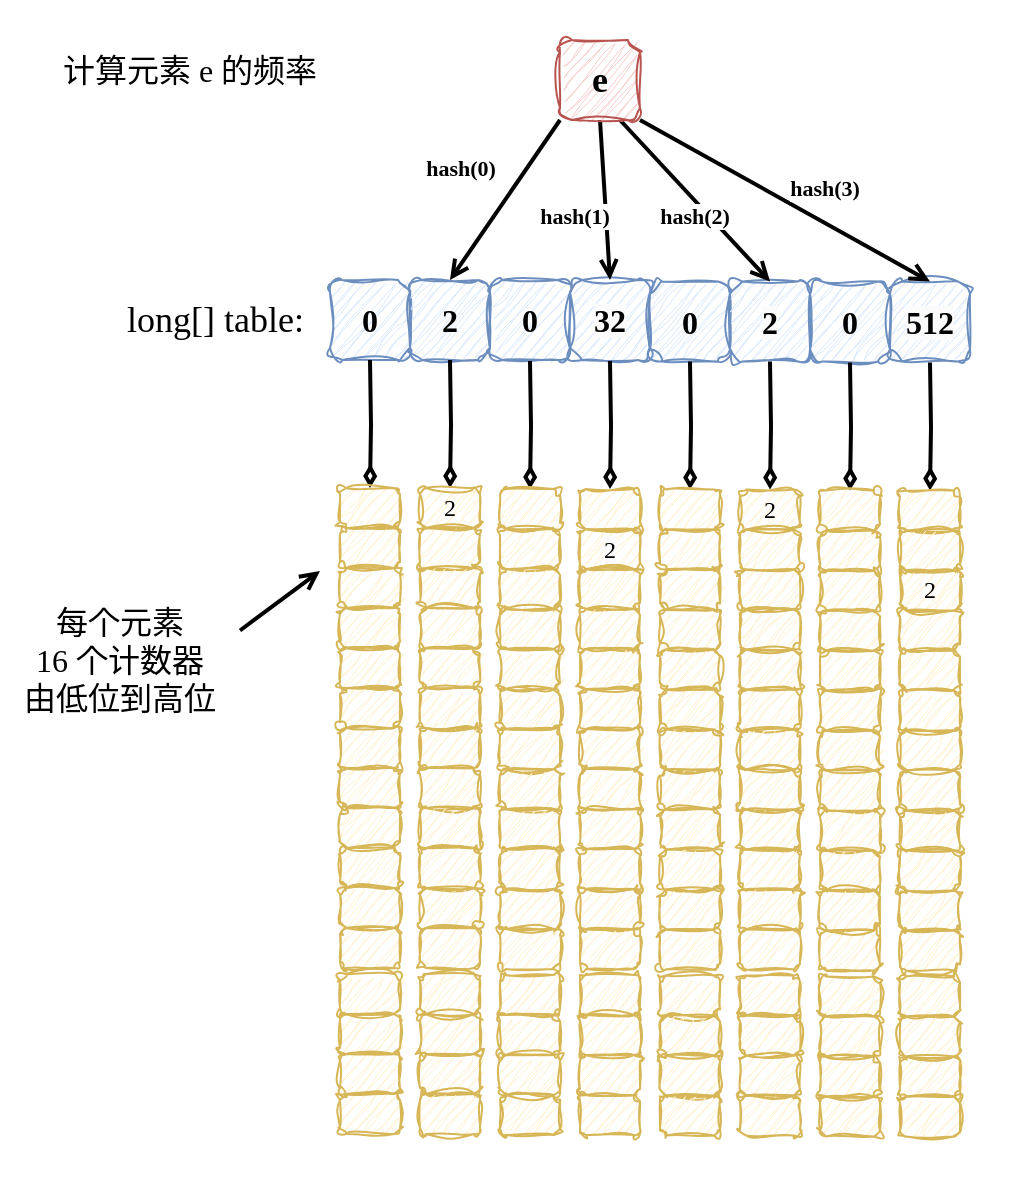 <mxfile version="25.0.2">
  <diagram name="第 1 页" id="IvqHyeAGdd7Yr8hoWfXT">
    <mxGraphModel dx="1434" dy="854" grid="1" gridSize="10" guides="1" tooltips="1" connect="1" arrows="1" fold="1" page="1" pageScale="1" pageWidth="1169" pageHeight="827" math="0" shadow="0">
      <root>
        <mxCell id="0" />
        <mxCell id="1" parent="0" />
        <mxCell id="Biw7-eiPxBGhHiRIIHcr-265" value="" style="rounded=0;whiteSpace=wrap;html=1;strokeColor=none;fontFamily=Helvetica;fontSize=11;fontColor=default;labelBackgroundColor=default;" parent="1" vertex="1">
          <mxGeometry x="220" y="110" width="510" height="590" as="geometry" />
        </mxCell>
        <mxCell id="Biw7-eiPxBGhHiRIIHcr-21" value="&lt;font style=&quot;font-size: 16px;&quot; face=&quot;Comic Sans MS&quot;&gt;&lt;b&gt;0&lt;/b&gt;&lt;/font&gt;" style="rounded=1;whiteSpace=wrap;html=1;fillColor=#dae8fc;strokeColor=#6c8ebf;sketch=1;curveFitting=1;jiggle=2;" parent="1" vertex="1">
          <mxGeometry x="385" y="250" width="40" height="40" as="geometry" />
        </mxCell>
        <mxCell id="Biw7-eiPxBGhHiRIIHcr-30" value="&lt;b style=&quot;font-family: &amp;quot;Comic Sans MS&amp;quot;; font-size: 16px;&quot;&gt;2&lt;/b&gt;" style="rounded=1;whiteSpace=wrap;html=1;fillColor=#dae8fc;strokeColor=#6c8ebf;sketch=1;curveFitting=1;jiggle=2;" parent="1" vertex="1">
          <mxGeometry x="425" y="250" width="40" height="40" as="geometry" />
        </mxCell>
        <mxCell id="Biw7-eiPxBGhHiRIIHcr-31" value="&lt;b style=&quot;forced-color-adjust: none; color: rgb(0, 0, 0); font-style: normal; font-variant-ligatures: normal; font-variant-caps: normal; letter-spacing: normal; orphans: 2; text-align: center; text-indent: 0px; text-transform: none; widows: 2; word-spacing: 0px; -webkit-text-stroke-width: 0px; white-space: normal; background-color: rgb(251, 251, 251); text-decoration-thickness: initial; text-decoration-style: initial; text-decoration-color: initial; font-family: &amp;quot;Comic Sans MS&amp;quot;; font-size: 16px;&quot;&gt;32&lt;/b&gt;" style="rounded=1;whiteSpace=wrap;html=1;fillColor=#dae8fc;strokeColor=#6c8ebf;sketch=1;curveFitting=1;jiggle=2;" parent="1" vertex="1">
          <mxGeometry x="505" y="250" width="40" height="40" as="geometry" />
        </mxCell>
        <mxCell id="Biw7-eiPxBGhHiRIIHcr-32" value="&lt;b style=&quot;font-family: &amp;quot;Comic Sans MS&amp;quot;; font-size: 16px;&quot;&gt;0&lt;/b&gt;" style="rounded=1;whiteSpace=wrap;html=1;fillColor=#dae8fc;strokeColor=#6c8ebf;sketch=1;curveFitting=1;jiggle=2;" parent="1" vertex="1">
          <mxGeometry x="465" y="250" width="40" height="40" as="geometry" />
        </mxCell>
        <mxCell id="Biw7-eiPxBGhHiRIIHcr-37" style="edgeStyle=orthogonalEdgeStyle;shape=connector;rounded=0;orthogonalLoop=1;jettySize=auto;html=1;exitX=0.5;exitY=1;exitDx=0;exitDy=0;strokeColor=default;strokeWidth=2;align=center;verticalAlign=middle;fontFamily=Helvetica;fontSize=11;fontColor=default;labelBackgroundColor=default;endArrow=diamondThin;endFill=0;" parent="1" target="Biw7-eiPxBGhHiRIIHcr-38" edge="1">
          <mxGeometry relative="1" as="geometry">
            <mxPoint x="405" y="290" as="sourcePoint" />
          </mxGeometry>
        </mxCell>
        <mxCell id="Biw7-eiPxBGhHiRIIHcr-38" value="" style="rounded=1;whiteSpace=wrap;html=1;fillColor=#fff2cc;strokeColor=#d6b656;sketch=1;curveFitting=1;jiggle=2;" parent="1" vertex="1">
          <mxGeometry x="390" y="354" width="30" height="20" as="geometry" />
        </mxCell>
        <mxCell id="Biw7-eiPxBGhHiRIIHcr-39" value="" style="rounded=1;whiteSpace=wrap;html=1;fillColor=#fff2cc;strokeColor=#d6b656;sketch=1;curveFitting=1;jiggle=2;" parent="1" vertex="1">
          <mxGeometry x="390" y="374" width="30" height="20" as="geometry" />
        </mxCell>
        <mxCell id="Biw7-eiPxBGhHiRIIHcr-40" value="" style="rounded=1;whiteSpace=wrap;html=1;fillColor=#fff2cc;strokeColor=#d6b656;sketch=1;curveFitting=1;jiggle=2;" parent="1" vertex="1">
          <mxGeometry x="390" y="394" width="30" height="20" as="geometry" />
        </mxCell>
        <mxCell id="Biw7-eiPxBGhHiRIIHcr-41" value="" style="rounded=1;whiteSpace=wrap;html=1;fillColor=#fff2cc;strokeColor=#d6b656;sketch=1;curveFitting=1;jiggle=2;" parent="1" vertex="1">
          <mxGeometry x="390" y="414" width="30" height="20" as="geometry" />
        </mxCell>
        <mxCell id="Biw7-eiPxBGhHiRIIHcr-42" value="" style="rounded=1;whiteSpace=wrap;html=1;fillColor=#fff2cc;strokeColor=#d6b656;sketch=1;curveFitting=1;jiggle=2;" parent="1" vertex="1">
          <mxGeometry x="390" y="434" width="30" height="20" as="geometry" />
        </mxCell>
        <mxCell id="Biw7-eiPxBGhHiRIIHcr-43" value="" style="rounded=1;whiteSpace=wrap;html=1;fillColor=#fff2cc;strokeColor=#d6b656;sketch=1;curveFitting=1;jiggle=2;" parent="1" vertex="1">
          <mxGeometry x="390" y="454" width="30" height="20" as="geometry" />
        </mxCell>
        <mxCell id="Biw7-eiPxBGhHiRIIHcr-44" value="" style="rounded=1;whiteSpace=wrap;html=1;fillColor=#fff2cc;strokeColor=#d6b656;sketch=1;curveFitting=1;jiggle=2;" parent="1" vertex="1">
          <mxGeometry x="390" y="474" width="30" height="20" as="geometry" />
        </mxCell>
        <mxCell id="Biw7-eiPxBGhHiRIIHcr-45" value="" style="rounded=1;whiteSpace=wrap;html=1;fillColor=#fff2cc;strokeColor=#d6b656;sketch=1;curveFitting=1;jiggle=2;" parent="1" vertex="1">
          <mxGeometry x="390" y="494" width="30" height="20" as="geometry" />
        </mxCell>
        <mxCell id="Biw7-eiPxBGhHiRIIHcr-46" value="" style="rounded=1;whiteSpace=wrap;html=1;fillColor=#fff2cc;strokeColor=#d6b656;sketch=1;curveFitting=1;jiggle=2;" parent="1" vertex="1">
          <mxGeometry x="390" y="514" width="30" height="20" as="geometry" />
        </mxCell>
        <mxCell id="Biw7-eiPxBGhHiRIIHcr-47" value="" style="rounded=1;whiteSpace=wrap;html=1;fillColor=#fff2cc;strokeColor=#d6b656;sketch=1;curveFitting=1;jiggle=2;" parent="1" vertex="1">
          <mxGeometry x="390" y="534" width="30" height="20" as="geometry" />
        </mxCell>
        <mxCell id="Biw7-eiPxBGhHiRIIHcr-48" value="" style="rounded=1;whiteSpace=wrap;html=1;fillColor=#fff2cc;strokeColor=#d6b656;sketch=1;curveFitting=1;jiggle=2;" parent="1" vertex="1">
          <mxGeometry x="390" y="554" width="30" height="20" as="geometry" />
        </mxCell>
        <mxCell id="Biw7-eiPxBGhHiRIIHcr-49" value="" style="rounded=1;whiteSpace=wrap;html=1;fillColor=#fff2cc;strokeColor=#d6b656;sketch=1;curveFitting=1;jiggle=2;" parent="1" vertex="1">
          <mxGeometry x="390" y="574" width="30" height="20" as="geometry" />
        </mxCell>
        <mxCell id="Biw7-eiPxBGhHiRIIHcr-50" value="" style="rounded=1;whiteSpace=wrap;html=1;fillColor=#fff2cc;strokeColor=#d6b656;sketch=1;curveFitting=1;jiggle=2;" parent="1" vertex="1">
          <mxGeometry x="390" y="597" width="30" height="20" as="geometry" />
        </mxCell>
        <mxCell id="Biw7-eiPxBGhHiRIIHcr-51" value="" style="rounded=1;whiteSpace=wrap;html=1;fillColor=#fff2cc;strokeColor=#d6b656;sketch=1;curveFitting=1;jiggle=2;" parent="1" vertex="1">
          <mxGeometry x="390" y="617" width="30" height="20" as="geometry" />
        </mxCell>
        <mxCell id="Biw7-eiPxBGhHiRIIHcr-52" value="" style="rounded=1;whiteSpace=wrap;html=1;fillColor=#fff2cc;strokeColor=#d6b656;sketch=1;curveFitting=1;jiggle=2;" parent="1" vertex="1">
          <mxGeometry x="390" y="637" width="30" height="20" as="geometry" />
        </mxCell>
        <mxCell id="Biw7-eiPxBGhHiRIIHcr-53" value="" style="rounded=1;whiteSpace=wrap;html=1;fillColor=#fff2cc;strokeColor=#d6b656;sketch=1;curveFitting=1;jiggle=2;" parent="1" vertex="1">
          <mxGeometry x="390" y="657" width="30" height="20" as="geometry" />
        </mxCell>
        <mxCell id="Biw7-eiPxBGhHiRIIHcr-54" style="edgeStyle=orthogonalEdgeStyle;shape=connector;rounded=0;orthogonalLoop=1;jettySize=auto;html=1;exitX=0.5;exitY=1;exitDx=0;exitDy=0;strokeColor=default;strokeWidth=2;align=center;verticalAlign=middle;fontFamily=Helvetica;fontSize=11;fontColor=default;labelBackgroundColor=default;endArrow=diamondThin;endFill=0;" parent="1" target="Biw7-eiPxBGhHiRIIHcr-55" edge="1">
          <mxGeometry relative="1" as="geometry">
            <mxPoint x="445" y="290" as="sourcePoint" />
          </mxGeometry>
        </mxCell>
        <mxCell id="Biw7-eiPxBGhHiRIIHcr-55" value="&lt;span style=&quot;font-family: &amp;quot;Comic Sans MS&amp;quot;;&quot;&gt;2&lt;/span&gt;" style="rounded=1;whiteSpace=wrap;html=1;fillColor=#fff2cc;strokeColor=#d6b656;sketch=1;curveFitting=1;jiggle=2;" parent="1" vertex="1">
          <mxGeometry x="430" y="354" width="30" height="20" as="geometry" />
        </mxCell>
        <mxCell id="Biw7-eiPxBGhHiRIIHcr-56" value="" style="rounded=1;whiteSpace=wrap;html=1;fillColor=#fff2cc;strokeColor=#d6b656;sketch=1;curveFitting=1;jiggle=2;" parent="1" vertex="1">
          <mxGeometry x="430" y="374" width="30" height="20" as="geometry" />
        </mxCell>
        <mxCell id="Biw7-eiPxBGhHiRIIHcr-57" value="" style="rounded=1;whiteSpace=wrap;html=1;fillColor=#fff2cc;strokeColor=#d6b656;sketch=1;curveFitting=1;jiggle=2;" parent="1" vertex="1">
          <mxGeometry x="430" y="394" width="30" height="20" as="geometry" />
        </mxCell>
        <mxCell id="Biw7-eiPxBGhHiRIIHcr-58" value="" style="rounded=1;whiteSpace=wrap;html=1;fillColor=#fff2cc;strokeColor=#d6b656;sketch=1;curveFitting=1;jiggle=2;" parent="1" vertex="1">
          <mxGeometry x="430" y="414" width="30" height="20" as="geometry" />
        </mxCell>
        <mxCell id="Biw7-eiPxBGhHiRIIHcr-59" value="" style="rounded=1;whiteSpace=wrap;html=1;fillColor=#fff2cc;strokeColor=#d6b656;sketch=1;curveFitting=1;jiggle=2;" parent="1" vertex="1">
          <mxGeometry x="430" y="434" width="30" height="20" as="geometry" />
        </mxCell>
        <mxCell id="Biw7-eiPxBGhHiRIIHcr-60" value="" style="rounded=1;whiteSpace=wrap;html=1;fillColor=#fff2cc;strokeColor=#d6b656;sketch=1;curveFitting=1;jiggle=2;" parent="1" vertex="1">
          <mxGeometry x="430" y="454" width="30" height="20" as="geometry" />
        </mxCell>
        <mxCell id="Biw7-eiPxBGhHiRIIHcr-61" value="" style="rounded=1;whiteSpace=wrap;html=1;fillColor=#fff2cc;strokeColor=#d6b656;sketch=1;curveFitting=1;jiggle=2;" parent="1" vertex="1">
          <mxGeometry x="430" y="474" width="30" height="20" as="geometry" />
        </mxCell>
        <mxCell id="Biw7-eiPxBGhHiRIIHcr-62" value="" style="rounded=1;whiteSpace=wrap;html=1;fillColor=#fff2cc;strokeColor=#d6b656;sketch=1;curveFitting=1;jiggle=2;" parent="1" vertex="1">
          <mxGeometry x="430" y="494" width="30" height="20" as="geometry" />
        </mxCell>
        <mxCell id="Biw7-eiPxBGhHiRIIHcr-63" value="" style="rounded=1;whiteSpace=wrap;html=1;fillColor=#fff2cc;strokeColor=#d6b656;sketch=1;curveFitting=1;jiggle=2;" parent="1" vertex="1">
          <mxGeometry x="430" y="514" width="30" height="20" as="geometry" />
        </mxCell>
        <mxCell id="Biw7-eiPxBGhHiRIIHcr-64" value="" style="rounded=1;whiteSpace=wrap;html=1;fillColor=#fff2cc;strokeColor=#d6b656;sketch=1;curveFitting=1;jiggle=2;" parent="1" vertex="1">
          <mxGeometry x="430" y="534" width="30" height="20" as="geometry" />
        </mxCell>
        <mxCell id="Biw7-eiPxBGhHiRIIHcr-65" value="" style="rounded=1;whiteSpace=wrap;html=1;fillColor=#fff2cc;strokeColor=#d6b656;sketch=1;curveFitting=1;jiggle=2;" parent="1" vertex="1">
          <mxGeometry x="430" y="554" width="30" height="20" as="geometry" />
        </mxCell>
        <mxCell id="Biw7-eiPxBGhHiRIIHcr-66" value="" style="rounded=1;whiteSpace=wrap;html=1;fillColor=#fff2cc;strokeColor=#d6b656;sketch=1;curveFitting=1;jiggle=2;" parent="1" vertex="1">
          <mxGeometry x="430" y="574" width="30" height="20" as="geometry" />
        </mxCell>
        <mxCell id="Biw7-eiPxBGhHiRIIHcr-67" value="" style="rounded=1;whiteSpace=wrap;html=1;fillColor=#fff2cc;strokeColor=#d6b656;sketch=1;curveFitting=1;jiggle=2;" parent="1" vertex="1">
          <mxGeometry x="430" y="597" width="30" height="20" as="geometry" />
        </mxCell>
        <mxCell id="Biw7-eiPxBGhHiRIIHcr-68" value="" style="rounded=1;whiteSpace=wrap;html=1;fillColor=#fff2cc;strokeColor=#d6b656;sketch=1;curveFitting=1;jiggle=2;" parent="1" vertex="1">
          <mxGeometry x="430" y="617" width="30" height="20" as="geometry" />
        </mxCell>
        <mxCell id="Biw7-eiPxBGhHiRIIHcr-69" value="" style="rounded=1;whiteSpace=wrap;html=1;fillColor=#fff2cc;strokeColor=#d6b656;sketch=1;curveFitting=1;jiggle=2;" parent="1" vertex="1">
          <mxGeometry x="430" y="637" width="30" height="20" as="geometry" />
        </mxCell>
        <mxCell id="Biw7-eiPxBGhHiRIIHcr-70" value="" style="rounded=1;whiteSpace=wrap;html=1;fillColor=#fff2cc;strokeColor=#d6b656;sketch=1;curveFitting=1;jiggle=2;" parent="1" vertex="1">
          <mxGeometry x="430" y="657" width="30" height="20" as="geometry" />
        </mxCell>
        <mxCell id="Biw7-eiPxBGhHiRIIHcr-72" style="edgeStyle=orthogonalEdgeStyle;shape=connector;rounded=0;orthogonalLoop=1;jettySize=auto;html=1;exitX=0.5;exitY=1;exitDx=0;exitDy=0;strokeColor=default;strokeWidth=2;align=center;verticalAlign=middle;fontFamily=Helvetica;fontSize=11;fontColor=default;labelBackgroundColor=default;endArrow=diamondThin;endFill=0;" parent="1" target="Biw7-eiPxBGhHiRIIHcr-73" edge="1">
          <mxGeometry relative="1" as="geometry">
            <mxPoint x="485" y="290.5" as="sourcePoint" />
          </mxGeometry>
        </mxCell>
        <mxCell id="Biw7-eiPxBGhHiRIIHcr-73" value="" style="rounded=1;whiteSpace=wrap;html=1;fillColor=#fff2cc;strokeColor=#d6b656;sketch=1;curveFitting=1;jiggle=2;" parent="1" vertex="1">
          <mxGeometry x="470" y="354.5" width="30" height="20" as="geometry" />
        </mxCell>
        <mxCell id="Biw7-eiPxBGhHiRIIHcr-74" value="" style="rounded=1;whiteSpace=wrap;html=1;fillColor=#fff2cc;strokeColor=#d6b656;sketch=1;curveFitting=1;jiggle=2;" parent="1" vertex="1">
          <mxGeometry x="470" y="374.5" width="30" height="20" as="geometry" />
        </mxCell>
        <mxCell id="Biw7-eiPxBGhHiRIIHcr-75" value="" style="rounded=1;whiteSpace=wrap;html=1;fillColor=#fff2cc;strokeColor=#d6b656;sketch=1;curveFitting=1;jiggle=2;" parent="1" vertex="1">
          <mxGeometry x="470" y="394.5" width="30" height="20" as="geometry" />
        </mxCell>
        <mxCell id="Biw7-eiPxBGhHiRIIHcr-76" value="" style="rounded=1;whiteSpace=wrap;html=1;fillColor=#fff2cc;strokeColor=#d6b656;sketch=1;curveFitting=1;jiggle=2;" parent="1" vertex="1">
          <mxGeometry x="470" y="414.5" width="30" height="20" as="geometry" />
        </mxCell>
        <mxCell id="Biw7-eiPxBGhHiRIIHcr-77" value="" style="rounded=1;whiteSpace=wrap;html=1;fillColor=#fff2cc;strokeColor=#d6b656;sketch=1;curveFitting=1;jiggle=2;" parent="1" vertex="1">
          <mxGeometry x="470" y="434.5" width="30" height="20" as="geometry" />
        </mxCell>
        <mxCell id="Biw7-eiPxBGhHiRIIHcr-78" value="" style="rounded=1;whiteSpace=wrap;html=1;fillColor=#fff2cc;strokeColor=#d6b656;sketch=1;curveFitting=1;jiggle=2;" parent="1" vertex="1">
          <mxGeometry x="470" y="454.5" width="30" height="20" as="geometry" />
        </mxCell>
        <mxCell id="Biw7-eiPxBGhHiRIIHcr-79" value="" style="rounded=1;whiteSpace=wrap;html=1;fillColor=#fff2cc;strokeColor=#d6b656;sketch=1;curveFitting=1;jiggle=2;" parent="1" vertex="1">
          <mxGeometry x="470" y="474.5" width="30" height="20" as="geometry" />
        </mxCell>
        <mxCell id="Biw7-eiPxBGhHiRIIHcr-80" value="" style="rounded=1;whiteSpace=wrap;html=1;fillColor=#fff2cc;strokeColor=#d6b656;sketch=1;curveFitting=1;jiggle=2;" parent="1" vertex="1">
          <mxGeometry x="470" y="494.5" width="30" height="20" as="geometry" />
        </mxCell>
        <mxCell id="Biw7-eiPxBGhHiRIIHcr-81" value="" style="rounded=1;whiteSpace=wrap;html=1;fillColor=#fff2cc;strokeColor=#d6b656;sketch=1;curveFitting=1;jiggle=2;" parent="1" vertex="1">
          <mxGeometry x="470" y="514.5" width="30" height="20" as="geometry" />
        </mxCell>
        <mxCell id="Biw7-eiPxBGhHiRIIHcr-82" value="" style="rounded=1;whiteSpace=wrap;html=1;fillColor=#fff2cc;strokeColor=#d6b656;sketch=1;curveFitting=1;jiggle=2;" parent="1" vertex="1">
          <mxGeometry x="470" y="534.5" width="30" height="20" as="geometry" />
        </mxCell>
        <mxCell id="Biw7-eiPxBGhHiRIIHcr-83" value="" style="rounded=1;whiteSpace=wrap;html=1;fillColor=#fff2cc;strokeColor=#d6b656;sketch=1;curveFitting=1;jiggle=2;" parent="1" vertex="1">
          <mxGeometry x="470" y="554.5" width="30" height="20" as="geometry" />
        </mxCell>
        <mxCell id="Biw7-eiPxBGhHiRIIHcr-84" value="" style="rounded=1;whiteSpace=wrap;html=1;fillColor=#fff2cc;strokeColor=#d6b656;sketch=1;curveFitting=1;jiggle=2;" parent="1" vertex="1">
          <mxGeometry x="470" y="574.5" width="30" height="20" as="geometry" />
        </mxCell>
        <mxCell id="Biw7-eiPxBGhHiRIIHcr-85" value="" style="rounded=1;whiteSpace=wrap;html=1;fillColor=#fff2cc;strokeColor=#d6b656;sketch=1;curveFitting=1;jiggle=2;" parent="1" vertex="1">
          <mxGeometry x="470" y="597.5" width="30" height="20" as="geometry" />
        </mxCell>
        <mxCell id="Biw7-eiPxBGhHiRIIHcr-86" value="" style="rounded=1;whiteSpace=wrap;html=1;fillColor=#fff2cc;strokeColor=#d6b656;sketch=1;curveFitting=1;jiggle=2;" parent="1" vertex="1">
          <mxGeometry x="470" y="617.5" width="30" height="20" as="geometry" />
        </mxCell>
        <mxCell id="Biw7-eiPxBGhHiRIIHcr-87" value="" style="rounded=1;whiteSpace=wrap;html=1;fillColor=#fff2cc;strokeColor=#d6b656;sketch=1;curveFitting=1;jiggle=2;" parent="1" vertex="1">
          <mxGeometry x="470" y="637.5" width="30" height="20" as="geometry" />
        </mxCell>
        <mxCell id="Biw7-eiPxBGhHiRIIHcr-88" value="" style="rounded=1;whiteSpace=wrap;html=1;fillColor=#fff2cc;strokeColor=#d6b656;sketch=1;curveFitting=1;jiggle=2;" parent="1" vertex="1">
          <mxGeometry x="470" y="657.5" width="30" height="20" as="geometry" />
        </mxCell>
        <mxCell id="Biw7-eiPxBGhHiRIIHcr-89" style="edgeStyle=orthogonalEdgeStyle;shape=connector;rounded=0;orthogonalLoop=1;jettySize=auto;html=1;exitX=0.5;exitY=1;exitDx=0;exitDy=0;strokeColor=default;strokeWidth=2;align=center;verticalAlign=middle;fontFamily=Helvetica;fontSize=11;fontColor=default;labelBackgroundColor=default;endArrow=diamondThin;endFill=0;" parent="1" target="Biw7-eiPxBGhHiRIIHcr-90" edge="1">
          <mxGeometry relative="1" as="geometry">
            <mxPoint x="525" y="290.5" as="sourcePoint" />
          </mxGeometry>
        </mxCell>
        <mxCell id="Biw7-eiPxBGhHiRIIHcr-90" value="" style="rounded=1;whiteSpace=wrap;html=1;fillColor=#fff2cc;strokeColor=#d6b656;sketch=1;curveFitting=1;jiggle=2;" parent="1" vertex="1">
          <mxGeometry x="510" y="354.5" width="30" height="20" as="geometry" />
        </mxCell>
        <mxCell id="Biw7-eiPxBGhHiRIIHcr-91" value="&lt;meta charset=&quot;utf-8&quot;&gt;&lt;span style=&quot;color: rgb(0, 0, 0); font-family: &amp;quot;Comic Sans MS&amp;quot;; font-size: 12px; font-style: normal; font-variant-ligatures: normal; font-variant-caps: normal; font-weight: 400; letter-spacing: normal; orphans: 2; text-align: center; text-indent: 0px; text-transform: none; widows: 2; word-spacing: 0px; -webkit-text-stroke-width: 0px; white-space: normal; background-color: rgb(251, 251, 251); text-decoration-thickness: initial; text-decoration-style: initial; text-decoration-color: initial; display: inline !important; float: none;&quot;&gt;2&lt;/span&gt;" style="rounded=1;whiteSpace=wrap;html=1;fillColor=#fff2cc;strokeColor=#d6b656;sketch=1;curveFitting=1;jiggle=2;" parent="1" vertex="1">
          <mxGeometry x="510" y="374.5" width="30" height="20" as="geometry" />
        </mxCell>
        <mxCell id="Biw7-eiPxBGhHiRIIHcr-92" value="" style="rounded=1;whiteSpace=wrap;html=1;fillColor=#fff2cc;strokeColor=#d6b656;sketch=1;curveFitting=1;jiggle=2;" parent="1" vertex="1">
          <mxGeometry x="510" y="394.5" width="30" height="20" as="geometry" />
        </mxCell>
        <mxCell id="Biw7-eiPxBGhHiRIIHcr-93" value="" style="rounded=1;whiteSpace=wrap;html=1;fillColor=#fff2cc;strokeColor=#d6b656;sketch=1;curveFitting=1;jiggle=2;" parent="1" vertex="1">
          <mxGeometry x="510" y="414.5" width="30" height="20" as="geometry" />
        </mxCell>
        <mxCell id="Biw7-eiPxBGhHiRIIHcr-94" value="" style="rounded=1;whiteSpace=wrap;html=1;fillColor=#fff2cc;strokeColor=#d6b656;sketch=1;curveFitting=1;jiggle=2;" parent="1" vertex="1">
          <mxGeometry x="510" y="434.5" width="30" height="20" as="geometry" />
        </mxCell>
        <mxCell id="Biw7-eiPxBGhHiRIIHcr-95" value="" style="rounded=1;whiteSpace=wrap;html=1;fillColor=#fff2cc;strokeColor=#d6b656;sketch=1;curveFitting=1;jiggle=2;" parent="1" vertex="1">
          <mxGeometry x="510" y="454.5" width="30" height="20" as="geometry" />
        </mxCell>
        <mxCell id="Biw7-eiPxBGhHiRIIHcr-96" value="" style="rounded=1;whiteSpace=wrap;html=1;fillColor=#fff2cc;strokeColor=#d6b656;sketch=1;curveFitting=1;jiggle=2;" parent="1" vertex="1">
          <mxGeometry x="510" y="474.5" width="30" height="20" as="geometry" />
        </mxCell>
        <mxCell id="Biw7-eiPxBGhHiRIIHcr-97" value="" style="rounded=1;whiteSpace=wrap;html=1;fillColor=#fff2cc;strokeColor=#d6b656;sketch=1;curveFitting=1;jiggle=2;" parent="1" vertex="1">
          <mxGeometry x="510" y="494.5" width="30" height="20" as="geometry" />
        </mxCell>
        <mxCell id="Biw7-eiPxBGhHiRIIHcr-98" value="" style="rounded=1;whiteSpace=wrap;html=1;fillColor=#fff2cc;strokeColor=#d6b656;sketch=1;curveFitting=1;jiggle=2;" parent="1" vertex="1">
          <mxGeometry x="510" y="514.5" width="30" height="20" as="geometry" />
        </mxCell>
        <mxCell id="Biw7-eiPxBGhHiRIIHcr-99" value="" style="rounded=1;whiteSpace=wrap;html=1;fillColor=#fff2cc;strokeColor=#d6b656;sketch=1;curveFitting=1;jiggle=2;" parent="1" vertex="1">
          <mxGeometry x="510" y="534.5" width="30" height="20" as="geometry" />
        </mxCell>
        <mxCell id="Biw7-eiPxBGhHiRIIHcr-100" value="" style="rounded=1;whiteSpace=wrap;html=1;fillColor=#fff2cc;strokeColor=#d6b656;sketch=1;curveFitting=1;jiggle=2;" parent="1" vertex="1">
          <mxGeometry x="510" y="554.5" width="30" height="20" as="geometry" />
        </mxCell>
        <mxCell id="Biw7-eiPxBGhHiRIIHcr-101" value="" style="rounded=1;whiteSpace=wrap;html=1;fillColor=#fff2cc;strokeColor=#d6b656;sketch=1;curveFitting=1;jiggle=2;" parent="1" vertex="1">
          <mxGeometry x="510" y="574.5" width="30" height="20" as="geometry" />
        </mxCell>
        <mxCell id="Biw7-eiPxBGhHiRIIHcr-102" value="" style="rounded=1;whiteSpace=wrap;html=1;fillColor=#fff2cc;strokeColor=#d6b656;sketch=1;curveFitting=1;jiggle=2;" parent="1" vertex="1">
          <mxGeometry x="510" y="597.5" width="30" height="20" as="geometry" />
        </mxCell>
        <mxCell id="Biw7-eiPxBGhHiRIIHcr-103" value="" style="rounded=1;whiteSpace=wrap;html=1;fillColor=#fff2cc;strokeColor=#d6b656;sketch=1;curveFitting=1;jiggle=2;" parent="1" vertex="1">
          <mxGeometry x="510" y="617.5" width="30" height="20" as="geometry" />
        </mxCell>
        <mxCell id="Biw7-eiPxBGhHiRIIHcr-104" value="" style="rounded=1;whiteSpace=wrap;html=1;fillColor=#fff2cc;strokeColor=#d6b656;sketch=1;curveFitting=1;jiggle=2;" parent="1" vertex="1">
          <mxGeometry x="510" y="637.5" width="30" height="20" as="geometry" />
        </mxCell>
        <mxCell id="Biw7-eiPxBGhHiRIIHcr-105" value="" style="rounded=1;whiteSpace=wrap;html=1;fillColor=#fff2cc;strokeColor=#d6b656;sketch=1;curveFitting=1;jiggle=2;" parent="1" vertex="1">
          <mxGeometry x="510" y="657.5" width="30" height="20" as="geometry" />
        </mxCell>
        <mxCell id="Biw7-eiPxBGhHiRIIHcr-174" value="&lt;b style=&quot;font-family: &amp;quot;Comic Sans MS&amp;quot;; font-size: 16px;&quot;&gt;0&lt;/b&gt;" style="rounded=1;whiteSpace=wrap;html=1;fillColor=#dae8fc;strokeColor=#6c8ebf;sketch=1;curveFitting=1;jiggle=2;" parent="1" vertex="1">
          <mxGeometry x="545" y="250.75" width="40" height="40" as="geometry" />
        </mxCell>
        <mxCell id="Biw7-eiPxBGhHiRIIHcr-175" value="&lt;b style=&quot;forced-color-adjust: none; color: rgb(0, 0, 0); font-style: normal; font-variant-ligatures: normal; font-variant-caps: normal; letter-spacing: normal; orphans: 2; text-align: center; text-indent: 0px; text-transform: none; widows: 2; word-spacing: 0px; -webkit-text-stroke-width: 0px; white-space: normal; background-color: rgb(251, 251, 251); text-decoration-thickness: initial; text-decoration-style: initial; text-decoration-color: initial; font-family: &amp;quot;Comic Sans MS&amp;quot;; font-size: 16px;&quot;&gt;2&lt;/b&gt;" style="rounded=1;whiteSpace=wrap;html=1;fillColor=#dae8fc;strokeColor=#6c8ebf;sketch=1;curveFitting=1;jiggle=2;" parent="1" vertex="1">
          <mxGeometry x="585" y="250.75" width="40" height="40" as="geometry" />
        </mxCell>
        <mxCell id="Biw7-eiPxBGhHiRIIHcr-176" value="&lt;b style=&quot;forced-color-adjust: none; color: rgb(0, 0, 0); font-style: normal; font-variant-ligatures: normal; font-variant-caps: normal; letter-spacing: normal; orphans: 2; text-align: center; text-indent: 0px; text-transform: none; widows: 2; word-spacing: 0px; -webkit-text-stroke-width: 0px; white-space: normal; text-decoration-thickness: initial; text-decoration-style: initial; text-decoration-color: initial; background-color: rgb(251, 251, 251); font-family: &amp;quot;Comic Sans MS&amp;quot;; font-size: 16px;&quot;&gt;512&lt;/b&gt;" style="rounded=1;whiteSpace=wrap;html=1;fillColor=#dae8fc;strokeColor=#6c8ebf;sketch=1;curveFitting=1;jiggle=2;" parent="1" vertex="1">
          <mxGeometry x="665" y="250.75" width="40" height="40" as="geometry" />
        </mxCell>
        <mxCell id="Biw7-eiPxBGhHiRIIHcr-177" value="&lt;b style=&quot;font-family: &amp;quot;Comic Sans MS&amp;quot;; font-size: 16px;&quot;&gt;0&lt;/b&gt;" style="rounded=1;whiteSpace=wrap;html=1;fillColor=#dae8fc;strokeColor=#6c8ebf;sketch=1;curveFitting=1;jiggle=2;" parent="1" vertex="1">
          <mxGeometry x="625" y="250.75" width="40" height="40" as="geometry" />
        </mxCell>
        <mxCell id="Biw7-eiPxBGhHiRIIHcr-178" style="edgeStyle=orthogonalEdgeStyle;shape=connector;rounded=0;orthogonalLoop=1;jettySize=auto;html=1;exitX=0.5;exitY=1;exitDx=0;exitDy=0;strokeColor=default;strokeWidth=2;align=center;verticalAlign=middle;fontFamily=Helvetica;fontSize=11;fontColor=default;labelBackgroundColor=default;endArrow=diamondThin;endFill=0;" parent="1" target="Biw7-eiPxBGhHiRIIHcr-179" edge="1">
          <mxGeometry relative="1" as="geometry">
            <mxPoint x="565" y="290.75" as="sourcePoint" />
          </mxGeometry>
        </mxCell>
        <mxCell id="Biw7-eiPxBGhHiRIIHcr-179" value="" style="rounded=1;whiteSpace=wrap;html=1;fillColor=#fff2cc;strokeColor=#d6b656;sketch=1;curveFitting=1;jiggle=2;" parent="1" vertex="1">
          <mxGeometry x="550" y="354.75" width="30" height="20" as="geometry" />
        </mxCell>
        <mxCell id="Biw7-eiPxBGhHiRIIHcr-180" value="" style="rounded=1;whiteSpace=wrap;html=1;fillColor=#fff2cc;strokeColor=#d6b656;sketch=1;curveFitting=1;jiggle=2;" parent="1" vertex="1">
          <mxGeometry x="550" y="374.75" width="30" height="20" as="geometry" />
        </mxCell>
        <mxCell id="Biw7-eiPxBGhHiRIIHcr-181" value="" style="rounded=1;whiteSpace=wrap;html=1;fillColor=#fff2cc;strokeColor=#d6b656;sketch=1;curveFitting=1;jiggle=2;" parent="1" vertex="1">
          <mxGeometry x="550" y="394.75" width="30" height="20" as="geometry" />
        </mxCell>
        <mxCell id="Biw7-eiPxBGhHiRIIHcr-182" value="" style="rounded=1;whiteSpace=wrap;html=1;fillColor=#fff2cc;strokeColor=#d6b656;sketch=1;curveFitting=1;jiggle=2;" parent="1" vertex="1">
          <mxGeometry x="550" y="414.75" width="30" height="20" as="geometry" />
        </mxCell>
        <mxCell id="Biw7-eiPxBGhHiRIIHcr-183" value="" style="rounded=1;whiteSpace=wrap;html=1;fillColor=#fff2cc;strokeColor=#d6b656;sketch=1;curveFitting=1;jiggle=2;" parent="1" vertex="1">
          <mxGeometry x="550" y="434.75" width="30" height="20" as="geometry" />
        </mxCell>
        <mxCell id="Biw7-eiPxBGhHiRIIHcr-184" value="" style="rounded=1;whiteSpace=wrap;html=1;fillColor=#fff2cc;strokeColor=#d6b656;sketch=1;curveFitting=1;jiggle=2;" parent="1" vertex="1">
          <mxGeometry x="550" y="454.75" width="30" height="20" as="geometry" />
        </mxCell>
        <mxCell id="Biw7-eiPxBGhHiRIIHcr-185" value="" style="rounded=1;whiteSpace=wrap;html=1;fillColor=#fff2cc;strokeColor=#d6b656;sketch=1;curveFitting=1;jiggle=2;" parent="1" vertex="1">
          <mxGeometry x="550" y="474.75" width="30" height="20" as="geometry" />
        </mxCell>
        <mxCell id="Biw7-eiPxBGhHiRIIHcr-186" value="" style="rounded=1;whiteSpace=wrap;html=1;fillColor=#fff2cc;strokeColor=#d6b656;sketch=1;curveFitting=1;jiggle=2;" parent="1" vertex="1">
          <mxGeometry x="550" y="494.75" width="30" height="20" as="geometry" />
        </mxCell>
        <mxCell id="Biw7-eiPxBGhHiRIIHcr-187" value="" style="rounded=1;whiteSpace=wrap;html=1;fillColor=#fff2cc;strokeColor=#d6b656;sketch=1;curveFitting=1;jiggle=2;" parent="1" vertex="1">
          <mxGeometry x="550" y="514.75" width="30" height="20" as="geometry" />
        </mxCell>
        <mxCell id="Biw7-eiPxBGhHiRIIHcr-188" value="" style="rounded=1;whiteSpace=wrap;html=1;fillColor=#fff2cc;strokeColor=#d6b656;sketch=1;curveFitting=1;jiggle=2;" parent="1" vertex="1">
          <mxGeometry x="550" y="534.75" width="30" height="20" as="geometry" />
        </mxCell>
        <mxCell id="Biw7-eiPxBGhHiRIIHcr-189" value="" style="rounded=1;whiteSpace=wrap;html=1;fillColor=#fff2cc;strokeColor=#d6b656;sketch=1;curveFitting=1;jiggle=2;" parent="1" vertex="1">
          <mxGeometry x="550" y="554.75" width="30" height="20" as="geometry" />
        </mxCell>
        <mxCell id="Biw7-eiPxBGhHiRIIHcr-190" value="" style="rounded=1;whiteSpace=wrap;html=1;fillColor=#fff2cc;strokeColor=#d6b656;sketch=1;curveFitting=1;jiggle=2;" parent="1" vertex="1">
          <mxGeometry x="550" y="574.75" width="30" height="20" as="geometry" />
        </mxCell>
        <mxCell id="Biw7-eiPxBGhHiRIIHcr-191" value="" style="rounded=1;whiteSpace=wrap;html=1;fillColor=#fff2cc;strokeColor=#d6b656;sketch=1;curveFitting=1;jiggle=2;" parent="1" vertex="1">
          <mxGeometry x="550" y="597.75" width="30" height="20" as="geometry" />
        </mxCell>
        <mxCell id="Biw7-eiPxBGhHiRIIHcr-192" value="" style="rounded=1;whiteSpace=wrap;html=1;fillColor=#fff2cc;strokeColor=#d6b656;sketch=1;curveFitting=1;jiggle=2;" parent="1" vertex="1">
          <mxGeometry x="550" y="617.75" width="30" height="20" as="geometry" />
        </mxCell>
        <mxCell id="Biw7-eiPxBGhHiRIIHcr-193" value="" style="rounded=1;whiteSpace=wrap;html=1;fillColor=#fff2cc;strokeColor=#d6b656;sketch=1;curveFitting=1;jiggle=2;" parent="1" vertex="1">
          <mxGeometry x="550" y="637.75" width="30" height="20" as="geometry" />
        </mxCell>
        <mxCell id="Biw7-eiPxBGhHiRIIHcr-194" value="" style="rounded=1;whiteSpace=wrap;html=1;fillColor=#fff2cc;strokeColor=#d6b656;sketch=1;curveFitting=1;jiggle=2;" parent="1" vertex="1">
          <mxGeometry x="550" y="657.75" width="30" height="20" as="geometry" />
        </mxCell>
        <mxCell id="Biw7-eiPxBGhHiRIIHcr-195" style="edgeStyle=orthogonalEdgeStyle;shape=connector;rounded=0;orthogonalLoop=1;jettySize=auto;html=1;exitX=0.5;exitY=1;exitDx=0;exitDy=0;strokeColor=default;strokeWidth=2;align=center;verticalAlign=middle;fontFamily=Helvetica;fontSize=11;fontColor=default;labelBackgroundColor=default;endArrow=diamondThin;endFill=0;" parent="1" target="Biw7-eiPxBGhHiRIIHcr-196" edge="1">
          <mxGeometry relative="1" as="geometry">
            <mxPoint x="605" y="290.75" as="sourcePoint" />
          </mxGeometry>
        </mxCell>
        <mxCell id="Biw7-eiPxBGhHiRIIHcr-196" value="&lt;span style=&quot;font-family: &amp;quot;Comic Sans MS&amp;quot;;&quot;&gt;2&lt;/span&gt;" style="rounded=1;whiteSpace=wrap;html=1;fillColor=#fff2cc;strokeColor=#d6b656;sketch=1;curveFitting=1;jiggle=2;" parent="1" vertex="1">
          <mxGeometry x="590" y="354.75" width="30" height="20" as="geometry" />
        </mxCell>
        <mxCell id="Biw7-eiPxBGhHiRIIHcr-197" value="" style="rounded=1;whiteSpace=wrap;html=1;fillColor=#fff2cc;strokeColor=#d6b656;sketch=1;curveFitting=1;jiggle=2;" parent="1" vertex="1">
          <mxGeometry x="590" y="374.75" width="30" height="20" as="geometry" />
        </mxCell>
        <mxCell id="Biw7-eiPxBGhHiRIIHcr-198" value="" style="rounded=1;whiteSpace=wrap;html=1;fillColor=#fff2cc;strokeColor=#d6b656;sketch=1;curveFitting=1;jiggle=2;" parent="1" vertex="1">
          <mxGeometry x="590" y="394.75" width="30" height="20" as="geometry" />
        </mxCell>
        <mxCell id="Biw7-eiPxBGhHiRIIHcr-199" value="" style="rounded=1;whiteSpace=wrap;html=1;fillColor=#fff2cc;strokeColor=#d6b656;sketch=1;curveFitting=1;jiggle=2;" parent="1" vertex="1">
          <mxGeometry x="590" y="414.75" width="30" height="20" as="geometry" />
        </mxCell>
        <mxCell id="Biw7-eiPxBGhHiRIIHcr-200" value="" style="rounded=1;whiteSpace=wrap;html=1;fillColor=#fff2cc;strokeColor=#d6b656;sketch=1;curveFitting=1;jiggle=2;" parent="1" vertex="1">
          <mxGeometry x="590" y="434.75" width="30" height="20" as="geometry" />
        </mxCell>
        <mxCell id="Biw7-eiPxBGhHiRIIHcr-201" value="" style="rounded=1;whiteSpace=wrap;html=1;fillColor=#fff2cc;strokeColor=#d6b656;sketch=1;curveFitting=1;jiggle=2;" parent="1" vertex="1">
          <mxGeometry x="590" y="454.75" width="30" height="20" as="geometry" />
        </mxCell>
        <mxCell id="Biw7-eiPxBGhHiRIIHcr-202" value="" style="rounded=1;whiteSpace=wrap;html=1;fillColor=#fff2cc;strokeColor=#d6b656;sketch=1;curveFitting=1;jiggle=2;" parent="1" vertex="1">
          <mxGeometry x="590" y="474.75" width="30" height="20" as="geometry" />
        </mxCell>
        <mxCell id="Biw7-eiPxBGhHiRIIHcr-203" value="" style="rounded=1;whiteSpace=wrap;html=1;fillColor=#fff2cc;strokeColor=#d6b656;sketch=1;curveFitting=1;jiggle=2;" parent="1" vertex="1">
          <mxGeometry x="590" y="494.75" width="30" height="20" as="geometry" />
        </mxCell>
        <mxCell id="Biw7-eiPxBGhHiRIIHcr-204" value="" style="rounded=1;whiteSpace=wrap;html=1;fillColor=#fff2cc;strokeColor=#d6b656;sketch=1;curveFitting=1;jiggle=2;" parent="1" vertex="1">
          <mxGeometry x="590" y="514.75" width="30" height="20" as="geometry" />
        </mxCell>
        <mxCell id="Biw7-eiPxBGhHiRIIHcr-205" value="" style="rounded=1;whiteSpace=wrap;html=1;fillColor=#fff2cc;strokeColor=#d6b656;sketch=1;curveFitting=1;jiggle=2;" parent="1" vertex="1">
          <mxGeometry x="590" y="534.75" width="30" height="20" as="geometry" />
        </mxCell>
        <mxCell id="Biw7-eiPxBGhHiRIIHcr-206" value="" style="rounded=1;whiteSpace=wrap;html=1;fillColor=#fff2cc;strokeColor=#d6b656;sketch=1;curveFitting=1;jiggle=2;" parent="1" vertex="1">
          <mxGeometry x="590" y="554.75" width="30" height="20" as="geometry" />
        </mxCell>
        <mxCell id="Biw7-eiPxBGhHiRIIHcr-207" value="" style="rounded=1;whiteSpace=wrap;html=1;fillColor=#fff2cc;strokeColor=#d6b656;sketch=1;curveFitting=1;jiggle=2;" parent="1" vertex="1">
          <mxGeometry x="590" y="574.75" width="30" height="20" as="geometry" />
        </mxCell>
        <mxCell id="Biw7-eiPxBGhHiRIIHcr-208" value="" style="rounded=1;whiteSpace=wrap;html=1;fillColor=#fff2cc;strokeColor=#d6b656;sketch=1;curveFitting=1;jiggle=2;" parent="1" vertex="1">
          <mxGeometry x="590" y="597.75" width="30" height="20" as="geometry" />
        </mxCell>
        <mxCell id="Biw7-eiPxBGhHiRIIHcr-209" value="" style="rounded=1;whiteSpace=wrap;html=1;fillColor=#fff2cc;strokeColor=#d6b656;sketch=1;curveFitting=1;jiggle=2;" parent="1" vertex="1">
          <mxGeometry x="590" y="617.75" width="30" height="20" as="geometry" />
        </mxCell>
        <mxCell id="Biw7-eiPxBGhHiRIIHcr-210" value="" style="rounded=1;whiteSpace=wrap;html=1;fillColor=#fff2cc;strokeColor=#d6b656;sketch=1;curveFitting=1;jiggle=2;" parent="1" vertex="1">
          <mxGeometry x="590" y="637.75" width="30" height="20" as="geometry" />
        </mxCell>
        <mxCell id="Biw7-eiPxBGhHiRIIHcr-211" value="" style="rounded=1;whiteSpace=wrap;html=1;fillColor=#fff2cc;strokeColor=#d6b656;sketch=1;curveFitting=1;jiggle=2;" parent="1" vertex="1">
          <mxGeometry x="590" y="657.75" width="30" height="20" as="geometry" />
        </mxCell>
        <mxCell id="Biw7-eiPxBGhHiRIIHcr-212" style="edgeStyle=orthogonalEdgeStyle;shape=connector;rounded=0;orthogonalLoop=1;jettySize=auto;html=1;exitX=0.5;exitY=1;exitDx=0;exitDy=0;strokeColor=default;strokeWidth=2;align=center;verticalAlign=middle;fontFamily=Helvetica;fontSize=11;fontColor=default;labelBackgroundColor=default;endArrow=diamondThin;endFill=0;" parent="1" target="Biw7-eiPxBGhHiRIIHcr-213" edge="1">
          <mxGeometry relative="1" as="geometry">
            <mxPoint x="645" y="291.25" as="sourcePoint" />
          </mxGeometry>
        </mxCell>
        <mxCell id="Biw7-eiPxBGhHiRIIHcr-213" value="" style="rounded=1;whiteSpace=wrap;html=1;fillColor=#fff2cc;strokeColor=#d6b656;sketch=1;curveFitting=1;jiggle=2;" parent="1" vertex="1">
          <mxGeometry x="630" y="355.25" width="30" height="20" as="geometry" />
        </mxCell>
        <mxCell id="Biw7-eiPxBGhHiRIIHcr-214" value="" style="rounded=1;whiteSpace=wrap;html=1;fillColor=#fff2cc;strokeColor=#d6b656;sketch=1;curveFitting=1;jiggle=2;" parent="1" vertex="1">
          <mxGeometry x="630" y="375.25" width="30" height="20" as="geometry" />
        </mxCell>
        <mxCell id="Biw7-eiPxBGhHiRIIHcr-215" value="" style="rounded=1;whiteSpace=wrap;html=1;fillColor=#fff2cc;strokeColor=#d6b656;sketch=1;curveFitting=1;jiggle=2;" parent="1" vertex="1">
          <mxGeometry x="630" y="395.25" width="30" height="20" as="geometry" />
        </mxCell>
        <mxCell id="Biw7-eiPxBGhHiRIIHcr-216" value="" style="rounded=1;whiteSpace=wrap;html=1;fillColor=#fff2cc;strokeColor=#d6b656;sketch=1;curveFitting=1;jiggle=2;" parent="1" vertex="1">
          <mxGeometry x="630" y="415.25" width="30" height="20" as="geometry" />
        </mxCell>
        <mxCell id="Biw7-eiPxBGhHiRIIHcr-217" value="" style="rounded=1;whiteSpace=wrap;html=1;fillColor=#fff2cc;strokeColor=#d6b656;sketch=1;curveFitting=1;jiggle=2;" parent="1" vertex="1">
          <mxGeometry x="630" y="435.25" width="30" height="20" as="geometry" />
        </mxCell>
        <mxCell id="Biw7-eiPxBGhHiRIIHcr-218" value="" style="rounded=1;whiteSpace=wrap;html=1;fillColor=#fff2cc;strokeColor=#d6b656;sketch=1;curveFitting=1;jiggle=2;" parent="1" vertex="1">
          <mxGeometry x="630" y="455.25" width="30" height="20" as="geometry" />
        </mxCell>
        <mxCell id="Biw7-eiPxBGhHiRIIHcr-219" value="" style="rounded=1;whiteSpace=wrap;html=1;fillColor=#fff2cc;strokeColor=#d6b656;sketch=1;curveFitting=1;jiggle=2;" parent="1" vertex="1">
          <mxGeometry x="630" y="475.25" width="30" height="20" as="geometry" />
        </mxCell>
        <mxCell id="Biw7-eiPxBGhHiRIIHcr-220" value="" style="rounded=1;whiteSpace=wrap;html=1;fillColor=#fff2cc;strokeColor=#d6b656;sketch=1;curveFitting=1;jiggle=2;" parent="1" vertex="1">
          <mxGeometry x="630" y="495.25" width="30" height="20" as="geometry" />
        </mxCell>
        <mxCell id="Biw7-eiPxBGhHiRIIHcr-221" value="" style="rounded=1;whiteSpace=wrap;html=1;fillColor=#fff2cc;strokeColor=#d6b656;sketch=1;curveFitting=1;jiggle=2;" parent="1" vertex="1">
          <mxGeometry x="630" y="515.25" width="30" height="20" as="geometry" />
        </mxCell>
        <mxCell id="Biw7-eiPxBGhHiRIIHcr-222" value="" style="rounded=1;whiteSpace=wrap;html=1;fillColor=#fff2cc;strokeColor=#d6b656;sketch=1;curveFitting=1;jiggle=2;" parent="1" vertex="1">
          <mxGeometry x="630" y="535.25" width="30" height="20" as="geometry" />
        </mxCell>
        <mxCell id="Biw7-eiPxBGhHiRIIHcr-223" value="" style="rounded=1;whiteSpace=wrap;html=1;fillColor=#fff2cc;strokeColor=#d6b656;sketch=1;curveFitting=1;jiggle=2;" parent="1" vertex="1">
          <mxGeometry x="630" y="555.25" width="30" height="20" as="geometry" />
        </mxCell>
        <mxCell id="Biw7-eiPxBGhHiRIIHcr-224" value="" style="rounded=1;whiteSpace=wrap;html=1;fillColor=#fff2cc;strokeColor=#d6b656;sketch=1;curveFitting=1;jiggle=2;" parent="1" vertex="1">
          <mxGeometry x="630" y="575.25" width="30" height="20" as="geometry" />
        </mxCell>
        <mxCell id="Biw7-eiPxBGhHiRIIHcr-225" value="" style="rounded=1;whiteSpace=wrap;html=1;fillColor=#fff2cc;strokeColor=#d6b656;sketch=1;curveFitting=1;jiggle=2;" parent="1" vertex="1">
          <mxGeometry x="630" y="598.25" width="30" height="20" as="geometry" />
        </mxCell>
        <mxCell id="Biw7-eiPxBGhHiRIIHcr-226" value="" style="rounded=1;whiteSpace=wrap;html=1;fillColor=#fff2cc;strokeColor=#d6b656;sketch=1;curveFitting=1;jiggle=2;" parent="1" vertex="1">
          <mxGeometry x="630" y="618.25" width="30" height="20" as="geometry" />
        </mxCell>
        <mxCell id="Biw7-eiPxBGhHiRIIHcr-227" value="" style="rounded=1;whiteSpace=wrap;html=1;fillColor=#fff2cc;strokeColor=#d6b656;sketch=1;curveFitting=1;jiggle=2;" parent="1" vertex="1">
          <mxGeometry x="630" y="638.25" width="30" height="20" as="geometry" />
        </mxCell>
        <mxCell id="Biw7-eiPxBGhHiRIIHcr-228" value="" style="rounded=1;whiteSpace=wrap;html=1;fillColor=#fff2cc;strokeColor=#d6b656;sketch=1;curveFitting=1;jiggle=2;" parent="1" vertex="1">
          <mxGeometry x="630" y="658.25" width="30" height="20" as="geometry" />
        </mxCell>
        <mxCell id="Biw7-eiPxBGhHiRIIHcr-229" style="edgeStyle=orthogonalEdgeStyle;shape=connector;rounded=0;orthogonalLoop=1;jettySize=auto;html=1;exitX=0.5;exitY=1;exitDx=0;exitDy=0;strokeColor=default;strokeWidth=2;align=center;verticalAlign=middle;fontFamily=Helvetica;fontSize=11;fontColor=default;labelBackgroundColor=default;endArrow=diamondThin;endFill=0;" parent="1" target="Biw7-eiPxBGhHiRIIHcr-230" edge="1">
          <mxGeometry relative="1" as="geometry">
            <mxPoint x="685" y="291.25" as="sourcePoint" />
          </mxGeometry>
        </mxCell>
        <mxCell id="Biw7-eiPxBGhHiRIIHcr-230" value="" style="rounded=1;whiteSpace=wrap;html=1;fillColor=#fff2cc;strokeColor=#d6b656;sketch=1;curveFitting=1;jiggle=2;" parent="1" vertex="1">
          <mxGeometry x="670" y="355.25" width="30" height="20" as="geometry" />
        </mxCell>
        <mxCell id="Biw7-eiPxBGhHiRIIHcr-231" value="" style="rounded=1;whiteSpace=wrap;html=1;fillColor=#fff2cc;strokeColor=#d6b656;sketch=1;curveFitting=1;jiggle=2;" parent="1" vertex="1">
          <mxGeometry x="670" y="375.25" width="30" height="20" as="geometry" />
        </mxCell>
        <mxCell id="Biw7-eiPxBGhHiRIIHcr-232" value="&lt;span style=&quot;font-family: &amp;quot;Comic Sans MS&amp;quot;;&quot;&gt;2&lt;/span&gt;" style="rounded=1;whiteSpace=wrap;html=1;fillColor=#fff2cc;strokeColor=#d6b656;sketch=1;curveFitting=1;jiggle=2;" parent="1" vertex="1">
          <mxGeometry x="670" y="395.25" width="30" height="20" as="geometry" />
        </mxCell>
        <mxCell id="Biw7-eiPxBGhHiRIIHcr-233" value="" style="rounded=1;whiteSpace=wrap;html=1;fillColor=#fff2cc;strokeColor=#d6b656;sketch=1;curveFitting=1;jiggle=2;" parent="1" vertex="1">
          <mxGeometry x="670" y="415.25" width="30" height="20" as="geometry" />
        </mxCell>
        <mxCell id="Biw7-eiPxBGhHiRIIHcr-234" value="" style="rounded=1;whiteSpace=wrap;html=1;fillColor=#fff2cc;strokeColor=#d6b656;sketch=1;curveFitting=1;jiggle=2;" parent="1" vertex="1">
          <mxGeometry x="670" y="435.25" width="30" height="20" as="geometry" />
        </mxCell>
        <mxCell id="Biw7-eiPxBGhHiRIIHcr-235" value="" style="rounded=1;whiteSpace=wrap;html=1;fillColor=#fff2cc;strokeColor=#d6b656;sketch=1;curveFitting=1;jiggle=2;" parent="1" vertex="1">
          <mxGeometry x="670" y="455.25" width="30" height="20" as="geometry" />
        </mxCell>
        <mxCell id="Biw7-eiPxBGhHiRIIHcr-236" value="" style="rounded=1;whiteSpace=wrap;html=1;fillColor=#fff2cc;strokeColor=#d6b656;sketch=1;curveFitting=1;jiggle=2;" parent="1" vertex="1">
          <mxGeometry x="670" y="475.25" width="30" height="20" as="geometry" />
        </mxCell>
        <mxCell id="Biw7-eiPxBGhHiRIIHcr-237" value="" style="rounded=1;whiteSpace=wrap;html=1;fillColor=#fff2cc;strokeColor=#d6b656;sketch=1;curveFitting=1;jiggle=2;" parent="1" vertex="1">
          <mxGeometry x="670" y="495.25" width="30" height="20" as="geometry" />
        </mxCell>
        <mxCell id="Biw7-eiPxBGhHiRIIHcr-238" value="" style="rounded=1;whiteSpace=wrap;html=1;fillColor=#fff2cc;strokeColor=#d6b656;sketch=1;curveFitting=1;jiggle=2;" parent="1" vertex="1">
          <mxGeometry x="670" y="515.25" width="30" height="20" as="geometry" />
        </mxCell>
        <mxCell id="Biw7-eiPxBGhHiRIIHcr-239" value="" style="rounded=1;whiteSpace=wrap;html=1;fillColor=#fff2cc;strokeColor=#d6b656;sketch=1;curveFitting=1;jiggle=2;" parent="1" vertex="1">
          <mxGeometry x="670" y="535.25" width="30" height="20" as="geometry" />
        </mxCell>
        <mxCell id="Biw7-eiPxBGhHiRIIHcr-240" value="" style="rounded=1;whiteSpace=wrap;html=1;fillColor=#fff2cc;strokeColor=#d6b656;sketch=1;curveFitting=1;jiggle=2;" parent="1" vertex="1">
          <mxGeometry x="670" y="555.25" width="30" height="20" as="geometry" />
        </mxCell>
        <mxCell id="Biw7-eiPxBGhHiRIIHcr-241" value="" style="rounded=1;whiteSpace=wrap;html=1;fillColor=#fff2cc;strokeColor=#d6b656;sketch=1;curveFitting=1;jiggle=2;" parent="1" vertex="1">
          <mxGeometry x="670" y="575.25" width="30" height="20" as="geometry" />
        </mxCell>
        <mxCell id="Biw7-eiPxBGhHiRIIHcr-242" value="" style="rounded=1;whiteSpace=wrap;html=1;fillColor=#fff2cc;strokeColor=#d6b656;sketch=1;curveFitting=1;jiggle=2;" parent="1" vertex="1">
          <mxGeometry x="670" y="598.25" width="30" height="20" as="geometry" />
        </mxCell>
        <mxCell id="Biw7-eiPxBGhHiRIIHcr-243" value="" style="rounded=1;whiteSpace=wrap;html=1;fillColor=#fff2cc;strokeColor=#d6b656;sketch=1;curveFitting=1;jiggle=2;" parent="1" vertex="1">
          <mxGeometry x="670" y="618.25" width="30" height="20" as="geometry" />
        </mxCell>
        <mxCell id="Biw7-eiPxBGhHiRIIHcr-244" value="" style="rounded=1;whiteSpace=wrap;html=1;fillColor=#fff2cc;strokeColor=#d6b656;sketch=1;curveFitting=1;jiggle=2;" parent="1" vertex="1">
          <mxGeometry x="670" y="638.25" width="30" height="20" as="geometry" />
        </mxCell>
        <mxCell id="Biw7-eiPxBGhHiRIIHcr-245" value="" style="rounded=1;whiteSpace=wrap;html=1;fillColor=#fff2cc;strokeColor=#d6b656;sketch=1;curveFitting=1;jiggle=2;" parent="1" vertex="1">
          <mxGeometry x="670" y="658.25" width="30" height="20" as="geometry" />
        </mxCell>
        <mxCell id="Biw7-eiPxBGhHiRIIHcr-246" value="&lt;font face=&quot;Comic Sans MS&quot;&gt;&lt;span style=&quot;font-size: 18px;&quot;&gt;long[] table:&amp;nbsp;&lt;/span&gt;&lt;/font&gt;" style="text;html=1;strokeColor=none;fillColor=none;align=center;verticalAlign=middle;whiteSpace=wrap;rounded=0;fontFamily=Helvetica;fontSize=11;fontColor=default;labelBackgroundColor=default;" parent="1" vertex="1">
          <mxGeometry x="270" y="255" width="120" height="30" as="geometry" />
        </mxCell>
        <mxCell id="Biw7-eiPxBGhHiRIIHcr-249" style="shape=connector;rounded=0;orthogonalLoop=1;jettySize=auto;html=1;exitX=1;exitY=0;exitDx=0;exitDy=0;strokeColor=default;strokeWidth=2;align=center;verticalAlign=middle;fontFamily=Helvetica;fontSize=11;fontColor=default;labelBackgroundColor=default;endArrow=open;endFill=0;" parent="1" source="Biw7-eiPxBGhHiRIIHcr-247" edge="1">
          <mxGeometry relative="1" as="geometry">
            <mxPoint x="380" y="395.5" as="targetPoint" />
          </mxGeometry>
        </mxCell>
        <mxCell id="Biw7-eiPxBGhHiRIIHcr-247" value="&lt;font style=&quot;font-size: 16px;&quot; face=&quot;Comic Sans MS&quot;&gt;每个元素&lt;/font&gt;&lt;div&gt;&lt;font style=&quot;font-size: 16px;&quot; face=&quot;Comic Sans MS&quot;&gt;16 个计数器&lt;/font&gt;&lt;/div&gt;&lt;div&gt;&lt;font style=&quot;font-size: 16px;&quot; face=&quot;Comic Sans MS&quot;&gt;由低位到高位&lt;/font&gt;&lt;/div&gt;" style="text;html=1;strokeColor=none;fillColor=none;align=center;verticalAlign=middle;whiteSpace=wrap;rounded=0;fontFamily=Helvetica;fontSize=11;fontColor=default;labelBackgroundColor=default;" parent="1" vertex="1">
          <mxGeometry x="220" y="425.25" width="120" height="30" as="geometry" />
        </mxCell>
        <mxCell id="Biw7-eiPxBGhHiRIIHcr-257" style="edgeStyle=none;shape=connector;rounded=0;orthogonalLoop=1;jettySize=auto;html=1;exitX=0;exitY=1;exitDx=0;exitDy=0;strokeColor=default;strokeWidth=2;align=center;verticalAlign=middle;fontFamily=Helvetica;fontSize=11;fontColor=default;labelBackgroundColor=default;endArrow=open;endFill=0;entryX=0.5;entryY=0;entryDx=0;entryDy=0;" parent="1" source="Biw7-eiPxBGhHiRIIHcr-254" target="Biw7-eiPxBGhHiRIIHcr-30" edge="1">
          <mxGeometry relative="1" as="geometry">
            <mxPoint x="450" y="240" as="targetPoint" />
          </mxGeometry>
        </mxCell>
        <mxCell id="Biw7-eiPxBGhHiRIIHcr-261" value="&lt;font face=&quot;Comic Sans MS&quot;&gt;&lt;b&gt;hash(0)&lt;/b&gt;&lt;/font&gt;" style="edgeLabel;html=1;align=center;verticalAlign=middle;resizable=0;points=[];fontFamily=Helvetica;fontSize=11;fontColor=default;labelBackgroundColor=default;" parent="Biw7-eiPxBGhHiRIIHcr-257" vertex="1" connectable="0">
          <mxGeometry x="-0.365" y="-3" relative="1" as="geometry">
            <mxPoint x="-30" as="offset" />
          </mxGeometry>
        </mxCell>
        <mxCell id="Biw7-eiPxBGhHiRIIHcr-258" style="edgeStyle=none;shape=connector;rounded=0;orthogonalLoop=1;jettySize=auto;html=1;exitX=0.5;exitY=1;exitDx=0;exitDy=0;entryX=0.5;entryY=0;entryDx=0;entryDy=0;strokeColor=default;strokeWidth=2;align=center;verticalAlign=middle;fontFamily=Helvetica;fontSize=11;fontColor=default;labelBackgroundColor=default;endArrow=open;endFill=0;" parent="1" source="Biw7-eiPxBGhHiRIIHcr-254" target="Biw7-eiPxBGhHiRIIHcr-31" edge="1">
          <mxGeometry relative="1" as="geometry" />
        </mxCell>
        <mxCell id="Biw7-eiPxBGhHiRIIHcr-259" style="edgeStyle=none;shape=connector;rounded=0;orthogonalLoop=1;jettySize=auto;html=1;exitX=0.75;exitY=1;exitDx=0;exitDy=0;entryX=0.5;entryY=0;entryDx=0;entryDy=0;strokeColor=default;strokeWidth=2;align=center;verticalAlign=middle;fontFamily=Helvetica;fontSize=11;fontColor=default;labelBackgroundColor=default;endArrow=open;endFill=0;" parent="1" source="Biw7-eiPxBGhHiRIIHcr-254" target="Biw7-eiPxBGhHiRIIHcr-175" edge="1">
          <mxGeometry relative="1" as="geometry" />
        </mxCell>
        <mxCell id="Biw7-eiPxBGhHiRIIHcr-260" style="edgeStyle=none;shape=connector;rounded=0;orthogonalLoop=1;jettySize=auto;html=1;exitX=1;exitY=1;exitDx=0;exitDy=0;entryX=0.5;entryY=0;entryDx=0;entryDy=0;strokeColor=default;strokeWidth=2;align=center;verticalAlign=middle;fontFamily=Helvetica;fontSize=11;fontColor=default;labelBackgroundColor=default;endArrow=open;endFill=0;" parent="1" source="Biw7-eiPxBGhHiRIIHcr-254" target="Biw7-eiPxBGhHiRIIHcr-176" edge="1">
          <mxGeometry relative="1" as="geometry" />
        </mxCell>
        <mxCell id="Biw7-eiPxBGhHiRIIHcr-254" value="&lt;b style=&quot;border-color: var(--border-color); font-size: 18px;&quot;&gt;&lt;font face=&quot;Comic Sans MS&quot;&gt;e&lt;/font&gt;&lt;/b&gt;" style="rounded=1;whiteSpace=wrap;html=1;fillColor=#f8cecc;strokeColor=#b85450;sketch=1;curveFitting=1;jiggle=2;fontFamily=Helvetica;fontSize=11;fontColor=default;labelBackgroundColor=none;" parent="1" vertex="1">
          <mxGeometry x="500" y="130" width="40" height="40" as="geometry" />
        </mxCell>
        <mxCell id="Biw7-eiPxBGhHiRIIHcr-262" value="&lt;font face=&quot;Comic Sans MS&quot;&gt;&lt;b&gt;hash(1)&lt;/b&gt;&lt;/font&gt;" style="edgeLabel;html=1;align=center;verticalAlign=middle;resizable=0;points=[];fontFamily=Helvetica;fontSize=11;fontColor=default;labelBackgroundColor=default;" parent="1" vertex="1" connectable="0">
          <mxGeometry x="465.002" y="204.011" as="geometry">
            <mxPoint x="42" y="14" as="offset" />
          </mxGeometry>
        </mxCell>
        <mxCell id="Biw7-eiPxBGhHiRIIHcr-263" value="&lt;font face=&quot;Comic Sans MS&quot;&gt;&lt;b&gt;hash(2)&lt;/b&gt;&lt;/font&gt;" style="edgeLabel;html=1;align=center;verticalAlign=middle;resizable=0;points=[];fontFamily=Helvetica;fontSize=11;fontColor=default;labelBackgroundColor=default;" parent="1" vertex="1" connectable="0">
          <mxGeometry x="525.002" y="204.011" as="geometry">
            <mxPoint x="42" y="14" as="offset" />
          </mxGeometry>
        </mxCell>
        <mxCell id="Biw7-eiPxBGhHiRIIHcr-264" value="&lt;font face=&quot;Comic Sans MS&quot;&gt;&lt;b&gt;hash(3)&lt;/b&gt;&lt;/font&gt;" style="edgeLabel;html=1;align=center;verticalAlign=middle;resizable=0;points=[];fontFamily=Helvetica;fontSize=11;fontColor=default;labelBackgroundColor=default;" parent="1" vertex="1" connectable="0">
          <mxGeometry x="590.002" y="190.001" as="geometry">
            <mxPoint x="42" y="14" as="offset" />
          </mxGeometry>
        </mxCell>
        <mxCell id="Biw7-eiPxBGhHiRIIHcr-266" value="&lt;font face=&quot;Comic Sans MS&quot;&gt;&lt;span style=&quot;font-size: 16px;&quot;&gt;计算元素 e 的频率&lt;/span&gt;&lt;/font&gt;" style="text;html=1;strokeColor=none;fillColor=none;align=center;verticalAlign=middle;whiteSpace=wrap;rounded=0;fontFamily=Helvetica;fontSize=11;fontColor=default;labelBackgroundColor=default;" parent="1" vertex="1">
          <mxGeometry x="240" y="130" width="150" height="30" as="geometry" />
        </mxCell>
      </root>
    </mxGraphModel>
  </diagram>
</mxfile>
